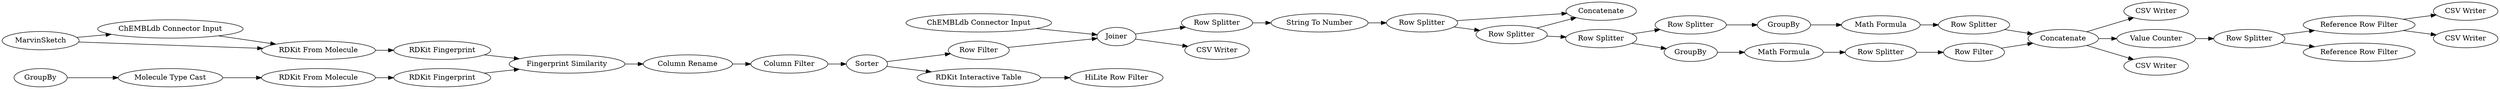 digraph {
	"-7394861758825990350_8785" [label="RDKit Fingerprint"]
	"-2521097590360967136_89" [label="CSV Writer"]
	"2636561394191472249_56" [label=Joiner]
	"-3988255843936043390_65" [label="Row Splitter"]
	"-3988255843936043390_67" [label="Row Splitter"]
	"-3988255843936043390_71" [label=Concatenate]
	"-3988255843936043390_69" [label="Row Splitter"]
	"-2521097590360967136_8787" [label="Row Filter"]
	"-7394861758825990350_8787" [label="Column Filter"]
	"2636561394191472249_77" [label="ChEMBLdb Connector Input"]
	"-2521097590360967136_15" [label=MarvinSketch]
	"-2521097590360967136_92" [label="HiLite Row Filter"]
	"-3988255843936043390_85" [label="Row Splitter"]
	"-7394861758825990350_37" [label=Sorter]
	"-2521097590360967136_51" [label="ChEMBLdb Connector Input"]
	"2373326238217457092_81" [label="Value Counter"]
	"-3988255843936043390_87" [label="Row Filter"]
	"-7394861758825990350_14" [label="Molecule Type Cast"]
	"-2521097590360967136_97" [label="RDKit Interactive Table"]
	"-2521097590360967136_8790" [label="CSV Writer"]
	"2373326238217457092_86" [label="Reference Row Filter"]
	"-3988255843936043390_86" [label=Concatenate]
	"2373326238217457092_85" [label="Reference Row Filter"]
	"-3988255843936043390_81" [label=GroupBy]
	"-7394861758825990350_8782" [label="RDKit Fingerprint"]
	"2373326238217457092_83" [label="Row Splitter"]
	"-7394861758825990350_62" [label=GroupBy]
	"-2521097590360967136_79" [label="CSV Writer"]
	"-3988255843936043390_82" [label="Math Formula"]
	"-3988255843936043390_73" [label="Row Splitter"]
	"-3988255843936043390_68" [label="Row Splitter"]
	"-7394861758825990350_8449" [label="RDKit From Molecule"]
	"-7394861758825990350_8786" [label="Column Rename"]
	"-7394861758825990350_8448" [label="RDKit From Molecule"]
	"-3988255843936043390_66" [label="String To Number"]
	"-3988255843936043390_72" [label="Math Formula"]
	"-3988255843936043390_84" [label="Row Splitter"]
	"-7394861758825990350_8781" [label="Fingerprint Similarity"]
	"-3988255843936043390_62" [label=GroupBy]
	"-2521097590360967136_87" [label="CSV Writer"]
	"-2521097590360967136_90" [label="CSV Writer"]
	"-3988255843936043390_84" -> "-3988255843936043390_87"
	"-3988255843936043390_86" -> "-2521097590360967136_89"
	"2373326238217457092_86" -> "-2521097590360967136_79"
	"-7394861758825990350_8785" -> "-7394861758825990350_8781"
	"2636561394191472249_56" -> "-3988255843936043390_65"
	"-3988255843936043390_67" -> "-3988255843936043390_71"
	"-2521097590360967136_15" -> "-7394861758825990350_8448"
	"-3988255843936043390_86" -> "2373326238217457092_81"
	"-3988255843936043390_81" -> "-3988255843936043390_82"
	"2373326238217457092_86" -> "-2521097590360967136_87"
	"2373326238217457092_83" -> "2373326238217457092_86"
	"-7394861758825990350_8781" -> "-7394861758825990350_8786"
	"-2521097590360967136_15" -> "-2521097590360967136_51"
	"-2521097590360967136_97" -> "-2521097590360967136_92"
	"-3988255843936043390_62" -> "-3988255843936043390_72"
	"-7394861758825990350_37" -> "-2521097590360967136_97"
	"-3988255843936043390_67" -> "-3988255843936043390_69"
	"-3988255843936043390_65" -> "-3988255843936043390_66"
	"-3988255843936043390_66" -> "-3988255843936043390_68"
	"-7394861758825990350_37" -> "-2521097590360967136_8787"
	"-3988255843936043390_68" -> "-3988255843936043390_67"
	"-7394861758825990350_14" -> "-7394861758825990350_8449"
	"-3988255843936043390_85" -> "-3988255843936043390_86"
	"2636561394191472249_56" -> "-2521097590360967136_8790"
	"-3988255843936043390_69" -> "-3988255843936043390_62"
	"-2521097590360967136_8787" -> "2636561394191472249_56"
	"-7394861758825990350_8787" -> "-7394861758825990350_37"
	"-3988255843936043390_82" -> "-3988255843936043390_85"
	"-7394861758825990350_8786" -> "-7394861758825990350_8787"
	"2373326238217457092_81" -> "2373326238217457092_83"
	"2373326238217457092_83" -> "2373326238217457092_85"
	"-3988255843936043390_72" -> "-3988255843936043390_84"
	"-3988255843936043390_69" -> "-3988255843936043390_73"
	"-3988255843936043390_87" -> "-3988255843936043390_86"
	"-7394861758825990350_8448" -> "-7394861758825990350_8782"
	"-7394861758825990350_62" -> "-7394861758825990350_14"
	"-3988255843936043390_73" -> "-3988255843936043390_81"
	"-3988255843936043390_86" -> "-2521097590360967136_90"
	"-3988255843936043390_68" -> "-3988255843936043390_71"
	"-7394861758825990350_8449" -> "-7394861758825990350_8785"
	"-2521097590360967136_51" -> "-7394861758825990350_8448"
	"-7394861758825990350_8782" -> "-7394861758825990350_8781"
	"2636561394191472249_77" -> "2636561394191472249_56"
	rankdir=LR
}
